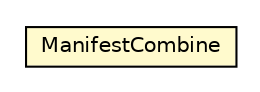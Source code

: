 #!/usr/local/bin/dot
#
# Class diagram 
# Generated by UMLGraph version R5_6-24-gf6e263 (http://www.umlgraph.org/)
#

digraph G {
	edge [fontname="Helvetica",fontsize=10,labelfontname="Helvetica",labelfontsize=10];
	node [fontname="Helvetica",fontsize=10,shape=plaintext];
	nodesep=0.25;
	ranksep=0.5;
	// org.universAAL.support.maven.manifest.ManifestCombine
	c3167 [label=<<table title="org.universAAL.support.maven.manifest.ManifestCombine" border="0" cellborder="1" cellspacing="0" cellpadding="2" port="p" bgcolor="lemonChiffon" href="./ManifestCombine.html">
		<tr><td><table border="0" cellspacing="0" cellpadding="1">
<tr><td align="center" balign="center"> ManifestCombine </td></tr>
		</table></td></tr>
		</table>>, URL="./ManifestCombine.html", fontname="Helvetica", fontcolor="black", fontsize=10.0];
}

